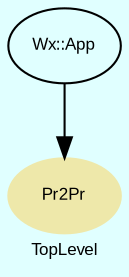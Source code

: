 digraph TopLevel {
    compound = true
    bgcolor = lightcyan1
    fontname = Arial
    fontsize = 8
    label = "TopLevel"
    node [
        fontname = Arial,
        fontsize = 8,
        color = black
    ]

    Pr2Pr [
        fontcolor = black,
        URL = "classes/Pr2Pr.html",
        shape = ellipse,
        color = palegoldenrod,
        style = filled,
        label = "Pr2Pr"
    ]

    Wx__App [
        URL = "classes/Wx/App.html",
        label = "Wx::App"
    ]

    Wx__App -> Pr2Pr [

    ]

}

